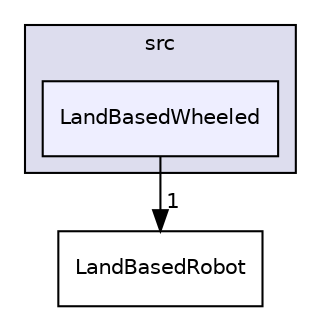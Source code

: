 digraph "GROUP-1/src/LandBasedWheeled" {
  compound=true
  node [ fontsize="10", fontname="Helvetica"];
  edge [ labelfontsize="10", labelfontname="Helvetica"];
  subgraph clusterdir_22dcedbf368a72a8858e5e751cb2dc1c {
    graph [ bgcolor="#ddddee", pencolor="black", label="src" fontname="Helvetica", fontsize="10", URL="dir_22dcedbf368a72a8858e5e751cb2dc1c.html"]
  dir_36a749b91c6c466c68aa389a08165ae9 [shape=box, label="LandBasedWheeled", style="filled", fillcolor="#eeeeff", pencolor="black", URL="dir_36a749b91c6c466c68aa389a08165ae9.html"];
  }
  dir_33339dd7f08fbcdc150416535b8ffca2 [shape=box label="LandBasedRobot" URL="dir_33339dd7f08fbcdc150416535b8ffca2.html"];
  dir_36a749b91c6c466c68aa389a08165ae9->dir_33339dd7f08fbcdc150416535b8ffca2 [headlabel="1", labeldistance=1.5 headhref="dir_000005_000003.html"];
}
